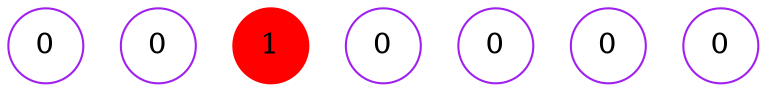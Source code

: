 graph {
  "0" [
    shape = "circle",
    label = "0",
    color = "purple",
  ];
  "1" [
    shape = "circle",
    label = "0",
    color = "purple",
  ];
  "2" [
    style = "filled",
    shape = "circle",
    label = "1",
    color = "red",
  ];
  "3" [
    shape = "circle",
    label = "0",
    color = "purple",
  ];
  "4" [
    shape = "circle",
    label = "0",
    color = "purple",
  ];
  "5" [
    shape = "circle",
    label = "0",
    color = "purple",
  ];
  "6" [
    shape = "circle",
    label = "0",
    color = "purple",
  ];
}